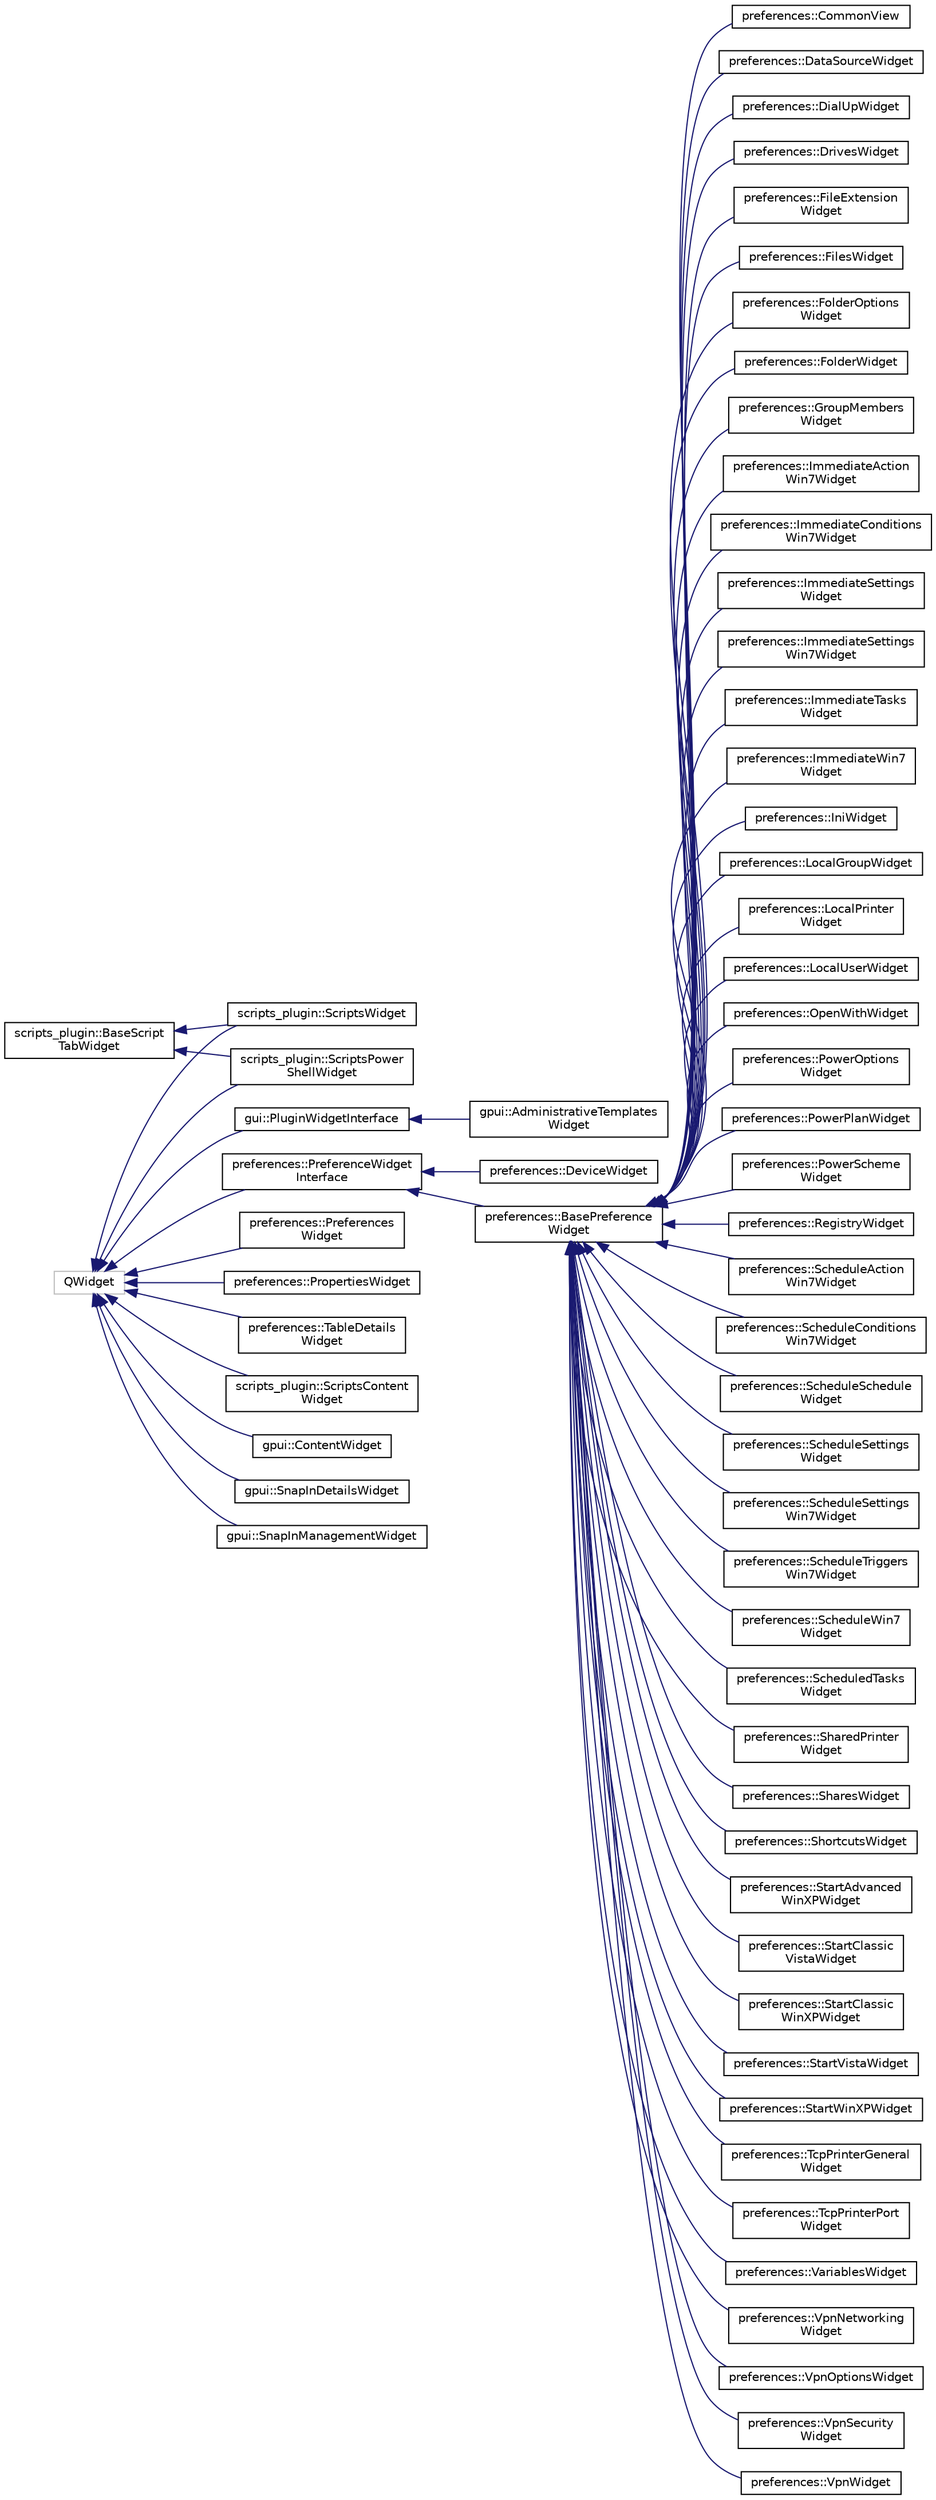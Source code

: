 digraph "Graphical Class Hierarchy"
{
 // LATEX_PDF_SIZE
  edge [fontname="Helvetica",fontsize="10",labelfontname="Helvetica",labelfontsize="10"];
  node [fontname="Helvetica",fontsize="10",shape=record];
  rankdir="LR";
  Node0 [label="scripts_plugin::BaseScript\lTabWidget",height=0.2,width=0.4,color="black", fillcolor="white", style="filled",URL="$classscripts__plugin_1_1_base_script_tab_widget.html",tooltip=" "];
  Node0 -> Node1 [dir="back",color="midnightblue",fontsize="10",style="solid",fontname="Helvetica"];
  Node1 [label="scripts_plugin::ScriptsPower\lShellWidget",height=0.2,width=0.4,color="black", fillcolor="white", style="filled",URL="$classscripts__plugin_1_1_scripts_power_shell_widget.html",tooltip=" "];
  Node0 -> Node2 [dir="back",color="midnightblue",fontsize="10",style="solid",fontname="Helvetica"];
  Node2 [label="scripts_plugin::ScriptsWidget",height=0.2,width=0.4,color="black", fillcolor="white", style="filled",URL="$classscripts__plugin_1_1_scripts_widget.html",tooltip=" "];
  Node296 [label="QWidget",height=0.2,width=0.4,color="grey75", fillcolor="white", style="filled",tooltip=" "];
  Node296 -> Node297 [dir="back",color="midnightblue",fontsize="10",style="solid",fontname="Helvetica"];
  Node297 [label="gpui::ContentWidget",height=0.2,width=0.4,color="black", fillcolor="white", style="filled",URL="$classgpui_1_1_content_widget.html",tooltip=" "];
  Node296 -> Node298 [dir="back",color="midnightblue",fontsize="10",style="solid",fontname="Helvetica"];
  Node298 [label="gpui::SnapInDetailsWidget",height=0.2,width=0.4,color="black", fillcolor="white", style="filled",URL="$classgpui_1_1_snap_in_details_widget.html",tooltip="class SnapInDetailsWidget Shows properties of a snap-in. Provides information on snap-in name,..."];
  Node296 -> Node299 [dir="back",color="midnightblue",fontsize="10",style="solid",fontname="Helvetica"];
  Node299 [label="gpui::SnapInManagementWidget",height=0.2,width=0.4,color="black", fillcolor="white", style="filled",URL="$classgpui_1_1_snap_in_management_widget.html",tooltip="The SnapInManagementWidget class Shows tree of available snap-ins. Enables and disables snap-ins."];
  Node296 -> Node300 [dir="back",color="midnightblue",fontsize="10",style="solid",fontname="Helvetica"];
  Node300 [label="gui::PluginWidgetInterface",height=0.2,width=0.4,color="black", fillcolor="white", style="filled",URL="$classgui_1_1_plugin_widget_interface.html",tooltip=" "];
  Node300 -> Node301 [dir="back",color="midnightblue",fontsize="10",style="solid",fontname="Helvetica"];
  Node301 [label="gpui::AdministrativeTemplates\lWidget",height=0.2,width=0.4,color="black", fillcolor="white", style="filled",URL="$classgpui_1_1_administrative_templates_widget.html",tooltip=" "];
  Node296 -> Node302 [dir="back",color="midnightblue",fontsize="10",style="solid",fontname="Helvetica"];
  Node302 [label="preferences::PreferenceWidget\lInterface",height=0.2,width=0.4,color="black", fillcolor="white", style="filled",URL="$classpreferences_1_1_preference_widget_interface.html",tooltip=" "];
  Node302 -> Node303 [dir="back",color="midnightblue",fontsize="10",style="solid",fontname="Helvetica"];
  Node303 [label="preferences::BasePreference\lWidget",height=0.2,width=0.4,color="black", fillcolor="white", style="filled",URL="$classpreferences_1_1_base_preference_widget.html",tooltip=" "];
  Node303 -> Node304 [dir="back",color="midnightblue",fontsize="10",style="solid",fontname="Helvetica"];
  Node304 [label="preferences::CommonView",height=0.2,width=0.4,color="black", fillcolor="white", style="filled",URL="$classpreferences_1_1_common_view.html",tooltip=" "];
  Node303 -> Node305 [dir="back",color="midnightblue",fontsize="10",style="solid",fontname="Helvetica"];
  Node305 [label="preferences::DataSourceWidget",height=0.2,width=0.4,color="black", fillcolor="white", style="filled",URL="$classpreferences_1_1_data_source_widget.html",tooltip="Folder item representation for editor."];
  Node303 -> Node306 [dir="back",color="midnightblue",fontsize="10",style="solid",fontname="Helvetica"];
  Node306 [label="preferences::DialUpWidget",height=0.2,width=0.4,color="black", fillcolor="white", style="filled",URL="$classpreferences_1_1_dial_up_widget.html",tooltip="Dial up widget."];
  Node303 -> Node307 [dir="back",color="midnightblue",fontsize="10",style="solid",fontname="Helvetica"];
  Node307 [label="preferences::DrivesWidget",height=0.2,width=0.4,color="black", fillcolor="white", style="filled",URL="$classpreferences_1_1_drives_widget.html",tooltip="Folder item representation for editor."];
  Node303 -> Node308 [dir="back",color="midnightblue",fontsize="10",style="solid",fontname="Helvetica"];
  Node308 [label="preferences::FileExtension\lWidget",height=0.2,width=0.4,color="black", fillcolor="white", style="filled",URL="$classpreferences_1_1_file_extension_widget.html",tooltip="FileExtension representation for editor."];
  Node303 -> Node309 [dir="back",color="midnightblue",fontsize="10",style="solid",fontname="Helvetica"];
  Node309 [label="preferences::FilesWidget",height=0.2,width=0.4,color="black", fillcolor="white", style="filled",URL="$classpreferences_1_1_files_widget.html",tooltip="Folder item representation for editor."];
  Node303 -> Node310 [dir="back",color="midnightblue",fontsize="10",style="solid",fontname="Helvetica"];
  Node310 [label="preferences::FolderOptions\lWidget",height=0.2,width=0.4,color="black", fillcolor="white", style="filled",URL="$classpreferences_1_1_folder_options_widget.html",tooltip="Folder item representation for editor."];
  Node303 -> Node311 [dir="back",color="midnightblue",fontsize="10",style="solid",fontname="Helvetica"];
  Node311 [label="preferences::FolderWidget",height=0.2,width=0.4,color="black", fillcolor="white", style="filled",URL="$classpreferences_1_1_folder_widget.html",tooltip="Folder item representation for editor."];
  Node303 -> Node312 [dir="back",color="midnightblue",fontsize="10",style="solid",fontname="Helvetica"];
  Node312 [label="preferences::GroupMembers\lWidget",height=0.2,width=0.4,color="black", fillcolor="white", style="filled",URL="$classpreferences_1_1_group_members_widget.html",tooltip="Folder item representation for editor."];
  Node303 -> Node313 [dir="back",color="midnightblue",fontsize="10",style="solid",fontname="Helvetica"];
  Node313 [label="preferences::ImmediateAction\lWin7Widget",height=0.2,width=0.4,color="black", fillcolor="white", style="filled",URL="$classpreferences_1_1_immediate_action_win7_widget.html",tooltip="ImmediateActionWin7 representation for editor."];
  Node303 -> Node314 [dir="back",color="midnightblue",fontsize="10",style="solid",fontname="Helvetica"];
  Node314 [label="preferences::ImmediateConditions\lWin7Widget",height=0.2,width=0.4,color="black", fillcolor="white", style="filled",URL="$classpreferences_1_1_immediate_conditions_win7_widget.html",tooltip="ImmediateConditionsWin7 representation for editor."];
  Node303 -> Node315 [dir="back",color="midnightblue",fontsize="10",style="solid",fontname="Helvetica"];
  Node315 [label="preferences::ImmediateSettings\lWidget",height=0.2,width=0.4,color="black", fillcolor="white", style="filled",URL="$classpreferences_1_1_immediate_settings_widget.html",tooltip="ImmediateSettings representation for editor."];
  Node303 -> Node316 [dir="back",color="midnightblue",fontsize="10",style="solid",fontname="Helvetica"];
  Node316 [label="preferences::ImmediateSettings\lWin7Widget",height=0.2,width=0.4,color="black", fillcolor="white", style="filled",URL="$classpreferences_1_1_immediate_settings_win7_widget.html",tooltip="ImmediateSettingsWin7 representation for editor."];
  Node303 -> Node317 [dir="back",color="midnightblue",fontsize="10",style="solid",fontname="Helvetica"];
  Node317 [label="preferences::ImmediateTasks\lWidget",height=0.2,width=0.4,color="black", fillcolor="white", style="filled",URL="$classpreferences_1_1_immediate_tasks_widget.html",tooltip="ImmediateTasks representation for editor."];
  Node303 -> Node318 [dir="back",color="midnightblue",fontsize="10",style="solid",fontname="Helvetica"];
  Node318 [label="preferences::ImmediateWin7\lWidget",height=0.2,width=0.4,color="black", fillcolor="white", style="filled",URL="$classpreferences_1_1_immediate_win7_widget.html",tooltip="ImmediateWin7 representation for editor."];
  Node303 -> Node319 [dir="back",color="midnightblue",fontsize="10",style="solid",fontname="Helvetica"];
  Node319 [label="preferences::IniWidget",height=0.2,width=0.4,color="black", fillcolor="white", style="filled",URL="$classpreferences_1_1_ini_widget.html",tooltip="Folder item representation for editor."];
  Node303 -> Node320 [dir="back",color="midnightblue",fontsize="10",style="solid",fontname="Helvetica"];
  Node320 [label="preferences::LocalGroupWidget",height=0.2,width=0.4,color="black", fillcolor="white", style="filled",URL="$classpreferences_1_1_local_group_widget.html",tooltip="Folder item representation for editor."];
  Node303 -> Node321 [dir="back",color="midnightblue",fontsize="10",style="solid",fontname="Helvetica"];
  Node321 [label="preferences::LocalPrinter\lWidget",height=0.2,width=0.4,color="black", fillcolor="white", style="filled",URL="$classpreferences_1_1_local_printer_widget.html",tooltip="LocalPrinter representation for editor."];
  Node303 -> Node322 [dir="back",color="midnightblue",fontsize="10",style="solid",fontname="Helvetica"];
  Node322 [label="preferences::LocalUserWidget",height=0.2,width=0.4,color="black", fillcolor="white", style="filled",URL="$classpreferences_1_1_local_user_widget.html",tooltip="Folder item representation for editor."];
  Node303 -> Node323 [dir="back",color="midnightblue",fontsize="10",style="solid",fontname="Helvetica"];
  Node323 [label="preferences::OpenWithWidget",height=0.2,width=0.4,color="black", fillcolor="white", style="filled",URL="$classpreferences_1_1_open_with_widget.html",tooltip="Folder item representation for editor."];
  Node303 -> Node324 [dir="back",color="midnightblue",fontsize="10",style="solid",fontname="Helvetica"];
  Node324 [label="preferences::PowerOptions\lWidget",height=0.2,width=0.4,color="black", fillcolor="white", style="filled",URL="$classpreferences_1_1_power_options_widget.html",tooltip="Folder item representation for editor."];
  Node303 -> Node325 [dir="back",color="midnightblue",fontsize="10",style="solid",fontname="Helvetica"];
  Node325 [label="preferences::PowerPlanWidget",height=0.2,width=0.4,color="black", fillcolor="white", style="filled",URL="$classpreferences_1_1_power_plan_widget.html",tooltip="Folder item representation for editor."];
  Node303 -> Node326 [dir="back",color="midnightblue",fontsize="10",style="solid",fontname="Helvetica"];
  Node326 [label="preferences::PowerScheme\lWidget",height=0.2,width=0.4,color="black", fillcolor="white", style="filled",URL="$classpreferences_1_1_power_scheme_widget.html",tooltip="Folder item representation for editor."];
  Node303 -> Node327 [dir="back",color="midnightblue",fontsize="10",style="solid",fontname="Helvetica"];
  Node327 [label="preferences::RegistryWidget",height=0.2,width=0.4,color="black", fillcolor="white", style="filled",URL="$classpreferences_1_1_registry_widget.html",tooltip="Folder item representation for editor."];
  Node303 -> Node328 [dir="back",color="midnightblue",fontsize="10",style="solid",fontname="Helvetica"];
  Node328 [label="preferences::ScheduleAction\lWin7Widget",height=0.2,width=0.4,color="black", fillcolor="white", style="filled",URL="$classpreferences_1_1_schedule_action_win7_widget.html",tooltip="ScheduleActionWin7 representation for editor."];
  Node303 -> Node329 [dir="back",color="midnightblue",fontsize="10",style="solid",fontname="Helvetica"];
  Node329 [label="preferences::ScheduleConditions\lWin7Widget",height=0.2,width=0.4,color="black", fillcolor="white", style="filled",URL="$classpreferences_1_1_schedule_conditions_win7_widget.html",tooltip="ScheduleConditionsWin7 representation for editor."];
  Node303 -> Node330 [dir="back",color="midnightblue",fontsize="10",style="solid",fontname="Helvetica"];
  Node330 [label="preferences::ScheduleSchedule\lWidget",height=0.2,width=0.4,color="black", fillcolor="white", style="filled",URL="$classpreferences_1_1_schedule_schedule_widget.html",tooltip="ScheduleSchedule representation for editor."];
  Node303 -> Node331 [dir="back",color="midnightblue",fontsize="10",style="solid",fontname="Helvetica"];
  Node331 [label="preferences::ScheduleSettings\lWidget",height=0.2,width=0.4,color="black", fillcolor="white", style="filled",URL="$classpreferences_1_1_schedule_settings_widget.html",tooltip="ScheduleSettings representation for editor."];
  Node303 -> Node332 [dir="back",color="midnightblue",fontsize="10",style="solid",fontname="Helvetica"];
  Node332 [label="preferences::ScheduleSettings\lWin7Widget",height=0.2,width=0.4,color="black", fillcolor="white", style="filled",URL="$classpreferences_1_1_schedule_settings_win7_widget.html",tooltip="ScheduleSettingsWin7 representation for editor."];
  Node303 -> Node333 [dir="back",color="midnightblue",fontsize="10",style="solid",fontname="Helvetica"];
  Node333 [label="preferences::ScheduleTriggers\lWin7Widget",height=0.2,width=0.4,color="black", fillcolor="white", style="filled",URL="$classpreferences_1_1_schedule_triggers_win7_widget.html",tooltip="ScheduleTriggersWin7 representation for editor."];
  Node303 -> Node334 [dir="back",color="midnightblue",fontsize="10",style="solid",fontname="Helvetica"];
  Node334 [label="preferences::ScheduleWin7\lWidget",height=0.2,width=0.4,color="black", fillcolor="white", style="filled",URL="$classpreferences_1_1_schedule_win7_widget.html",tooltip="ScheduleWin7 representation for editor."];
  Node303 -> Node335 [dir="back",color="midnightblue",fontsize="10",style="solid",fontname="Helvetica"];
  Node335 [label="preferences::ScheduledTasks\lWidget",height=0.2,width=0.4,color="black", fillcolor="white", style="filled",URL="$classpreferences_1_1_scheduled_tasks_widget.html",tooltip="ScheduledTasks representation for editor."];
  Node303 -> Node336 [dir="back",color="midnightblue",fontsize="10",style="solid",fontname="Helvetica"];
  Node336 [label="preferences::SharedPrinter\lWidget",height=0.2,width=0.4,color="black", fillcolor="white", style="filled",URL="$classpreferences_1_1_shared_printer_widget.html",tooltip="Folder item representation for editor."];
  Node303 -> Node337 [dir="back",color="midnightblue",fontsize="10",style="solid",fontname="Helvetica"];
  Node337 [label="preferences::SharesWidget",height=0.2,width=0.4,color="black", fillcolor="white", style="filled",URL="$classpreferences_1_1_shares_widget.html",tooltip="Folder item representation for editor."];
  Node303 -> Node338 [dir="back",color="midnightblue",fontsize="10",style="solid",fontname="Helvetica"];
  Node338 [label="preferences::ShortcutsWidget",height=0.2,width=0.4,color="black", fillcolor="white", style="filled",URL="$classpreferences_1_1_shortcuts_widget.html",tooltip="Folder item representation for editor."];
  Node303 -> Node339 [dir="back",color="midnightblue",fontsize="10",style="solid",fontname="Helvetica"];
  Node339 [label="preferences::StartAdvanced\lWinXPWidget",height=0.2,width=0.4,color="black", fillcolor="white", style="filled",URL="$classpreferences_1_1_start_advanced_win_x_p_widget.html",tooltip="StartAdvancedWinXp representation for editor."];
  Node303 -> Node340 [dir="back",color="midnightblue",fontsize="10",style="solid",fontname="Helvetica"];
  Node340 [label="preferences::StartClassic\lVistaWidget",height=0.2,width=0.4,color="black", fillcolor="white", style="filled",URL="$classpreferences_1_1_start_classic_vista_widget.html",tooltip="StartClassicVista representation for editor."];
  Node303 -> Node341 [dir="back",color="midnightblue",fontsize="10",style="solid",fontname="Helvetica"];
  Node341 [label="preferences::StartClassic\lWinXPWidget",height=0.2,width=0.4,color="black", fillcolor="white", style="filled",URL="$classpreferences_1_1_start_classic_win_x_p_widget.html",tooltip="StartClassicWinXp representation for editor."];
  Node303 -> Node342 [dir="back",color="midnightblue",fontsize="10",style="solid",fontname="Helvetica"];
  Node342 [label="preferences::StartVistaWidget",height=0.2,width=0.4,color="black", fillcolor="white", style="filled",URL="$classpreferences_1_1_start_vista_widget.html",tooltip="StartVista representation for editor."];
  Node303 -> Node343 [dir="back",color="midnightblue",fontsize="10",style="solid",fontname="Helvetica"];
  Node343 [label="preferences::StartWinXPWidget",height=0.2,width=0.4,color="black", fillcolor="white", style="filled",URL="$classpreferences_1_1_start_win_x_p_widget.html",tooltip="StartWinXp representation for editor."];
  Node303 -> Node344 [dir="back",color="midnightblue",fontsize="10",style="solid",fontname="Helvetica"];
  Node344 [label="preferences::TcpPrinterGeneral\lWidget",height=0.2,width=0.4,color="black", fillcolor="white", style="filled",URL="$classpreferences_1_1_tcp_printer_general_widget.html",tooltip="Folder item representation for editor."];
  Node303 -> Node345 [dir="back",color="midnightblue",fontsize="10",style="solid",fontname="Helvetica"];
  Node345 [label="preferences::TcpPrinterPort\lWidget",height=0.2,width=0.4,color="black", fillcolor="white", style="filled",URL="$classpreferences_1_1_tcp_printer_port_widget.html",tooltip="Tcp printer port widget for editor."];
  Node303 -> Node346 [dir="back",color="midnightblue",fontsize="10",style="solid",fontname="Helvetica"];
  Node346 [label="preferences::VariablesWidget",height=0.2,width=0.4,color="black", fillcolor="white", style="filled",URL="$classpreferences_1_1_variables_widget.html",tooltip="Folder item representation for editor."];
  Node303 -> Node347 [dir="back",color="midnightblue",fontsize="10",style="solid",fontname="Helvetica"];
  Node347 [label="preferences::VpnNetworking\lWidget",height=0.2,width=0.4,color="black", fillcolor="white", style="filled",URL="$classpreferences_1_1_vpn_networking_widget.html",tooltip="Vpn networking widget."];
  Node303 -> Node348 [dir="back",color="midnightblue",fontsize="10",style="solid",fontname="Helvetica"];
  Node348 [label="preferences::VpnOptionsWidget",height=0.2,width=0.4,color="black", fillcolor="white", style="filled",URL="$classpreferences_1_1_vpn_options_widget.html",tooltip="Vpn options widget."];
  Node303 -> Node349 [dir="back",color="midnightblue",fontsize="10",style="solid",fontname="Helvetica"];
  Node349 [label="preferences::VpnSecurity\lWidget",height=0.2,width=0.4,color="black", fillcolor="white", style="filled",URL="$classpreferences_1_1_vpn_security_widget.html",tooltip="Vpn security widget for editor."];
  Node303 -> Node350 [dir="back",color="midnightblue",fontsize="10",style="solid",fontname="Helvetica"];
  Node350 [label="preferences::VpnWidget",height=0.2,width=0.4,color="black", fillcolor="white", style="filled",URL="$classpreferences_1_1_vpn_widget.html",tooltip="Vpn widget for editor."];
  Node302 -> Node351 [dir="back",color="midnightblue",fontsize="10",style="solid",fontname="Helvetica"];
  Node351 [label="preferences::DeviceWidget",height=0.2,width=0.4,color="black", fillcolor="white", style="filled",URL="$classpreferences_1_1_device_widget.html",tooltip="Device item representation for editor."];
  Node296 -> Node352 [dir="back",color="midnightblue",fontsize="10",style="solid",fontname="Helvetica"];
  Node352 [label="preferences::Preferences\lWidget",height=0.2,width=0.4,color="black", fillcolor="white", style="filled",URL="$classpreferences_1_1_preferences_widget.html",tooltip=" "];
  Node296 -> Node353 [dir="back",color="midnightblue",fontsize="10",style="solid",fontname="Helvetica"];
  Node353 [label="preferences::PropertiesWidget",height=0.2,width=0.4,color="black", fillcolor="white", style="filled",URL="$classpreferences_1_1_properties_widget.html",tooltip=" "];
  Node296 -> Node354 [dir="back",color="midnightblue",fontsize="10",style="solid",fontname="Helvetica"];
  Node354 [label="preferences::TableDetails\lWidget",height=0.2,width=0.4,color="black", fillcolor="white", style="filled",URL="$classpreferences_1_1_table_details_widget.html",tooltip=" "];
  Node296 -> Node355 [dir="back",color="midnightblue",fontsize="10",style="solid",fontname="Helvetica"];
  Node355 [label="scripts_plugin::ScriptsContent\lWidget",height=0.2,width=0.4,color="black", fillcolor="white", style="filled",URL="$classscripts__plugin_1_1_scripts_content_widget.html",tooltip=" "];
  Node296 -> Node1 [dir="back",color="midnightblue",fontsize="10",style="solid",fontname="Helvetica"];
  Node296 -> Node2 [dir="back",color="midnightblue",fontsize="10",style="solid",fontname="Helvetica"];
}
